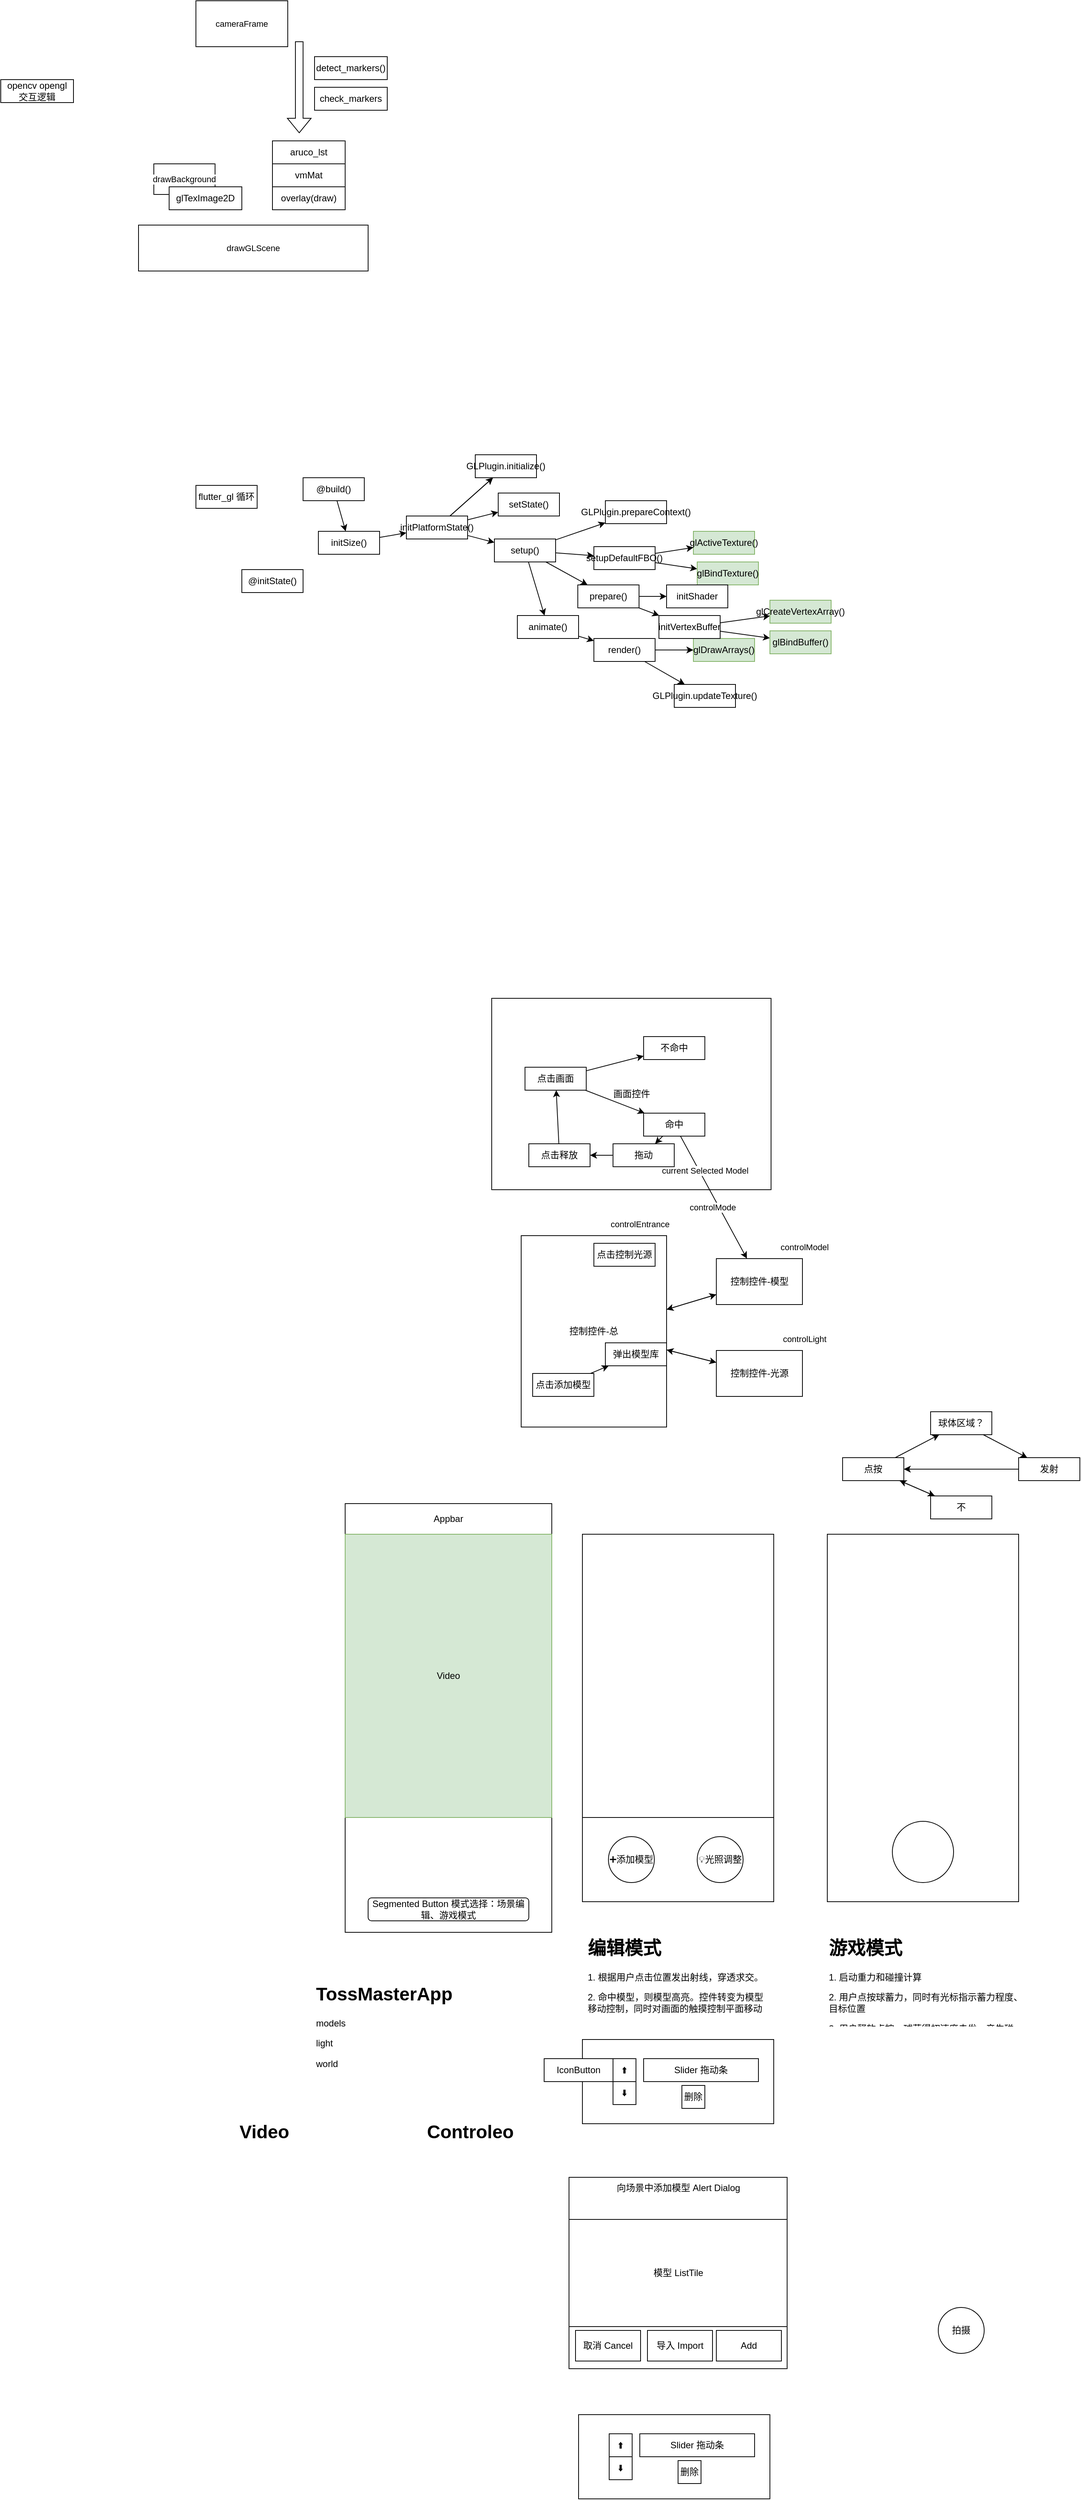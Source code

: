 <mxfile version="25.0.3">
  <diagram name="Page-1" id="HqgWNWfPSfIjUL0e3Rlj">
    <mxGraphModel dx="2718" dy="3300" grid="1" gridSize="10" guides="1" tooltips="1" connect="1" arrows="1" fold="1" page="1" pageScale="1" pageWidth="827" pageHeight="1169" math="0" shadow="0">
      <root>
        <mxCell id="0" />
        <mxCell id="1" parent="0" />
        <mxCell id="Cbs4hJapZdxdlf_WuX9X-62" style="edgeStyle=none;shape=connector;rounded=0;orthogonalLoop=1;jettySize=auto;html=1;strokeColor=default;align=center;verticalAlign=middle;fontFamily=Helvetica;fontSize=11;fontColor=default;labelBackgroundColor=default;endArrow=classic;" parent="1" source="Cbs4hJapZdxdlf_WuX9X-47" target="Cbs4hJapZdxdlf_WuX9X-41" edge="1">
          <mxGeometry relative="1" as="geometry" />
        </mxCell>
        <mxCell id="Cbs4hJapZdxdlf_WuX9X-63" style="edgeStyle=none;shape=connector;rounded=0;orthogonalLoop=1;jettySize=auto;html=1;strokeColor=default;align=center;verticalAlign=middle;fontFamily=Helvetica;fontSize=11;fontColor=default;labelBackgroundColor=default;endArrow=classic;" parent="1" source="Cbs4hJapZdxdlf_WuX9X-47" target="Cbs4hJapZdxdlf_WuX9X-60" edge="1">
          <mxGeometry relative="1" as="geometry" />
        </mxCell>
        <mxCell id="Cbs4hJapZdxdlf_WuX9X-47" value="控制控件-总" style="rounded=0;whiteSpace=wrap;html=1;" parent="1" vertex="1">
          <mxGeometry x="300" y="-140" width="190" height="250" as="geometry" />
        </mxCell>
        <mxCell id="Cbs4hJapZdxdlf_WuX9X-43" value="画面控件" style="rounded=0;whiteSpace=wrap;html=1;" parent="1" vertex="1">
          <mxGeometry x="261.5" y="-450" width="365" height="250" as="geometry" />
        </mxCell>
        <mxCell id="Cbs4hJapZdxdlf_WuX9X-1" value="" style="rounded=0;whiteSpace=wrap;html=1;" parent="1" vertex="1">
          <mxGeometry x="70" y="210" width="270" height="560" as="geometry" />
        </mxCell>
        <mxCell id="Cbs4hJapZdxdlf_WuX9X-2" value="Appbar" style="rounded=0;whiteSpace=wrap;html=1;" parent="1" vertex="1">
          <mxGeometry x="70" y="210" width="270" height="40" as="geometry" />
        </mxCell>
        <mxCell id="Cbs4hJapZdxdlf_WuX9X-3" value="Video" style="rounded=0;whiteSpace=wrap;html=1;fillColor=#d5e8d4;strokeColor=#82b366;" parent="1" vertex="1">
          <mxGeometry x="70" y="250" width="270" height="370" as="geometry" />
        </mxCell>
        <mxCell id="Cbs4hJapZdxdlf_WuX9X-6" value="" style="rounded=0;whiteSpace=wrap;html=1;" parent="1" vertex="1">
          <mxGeometry x="380" y="250" width="250" height="370" as="geometry" />
        </mxCell>
        <mxCell id="Cbs4hJapZdxdlf_WuX9X-8" value="&lt;h1 style=&quot;margin-top: 0px;&quot;&gt;编辑模式&lt;/h1&gt;&lt;p&gt;1. 根据用户点击位置发出射线，穿透求交。&lt;/p&gt;&lt;p&gt;2. 命中模型，则模型高亮。控件转变为模型移动控制，同时对画面的触摸控制平面移动&lt;/p&gt;" style="text;html=1;whiteSpace=wrap;overflow=hidden;rounded=0;" parent="1" vertex="1">
          <mxGeometry x="385" y="770" width="240" height="120" as="geometry" />
        </mxCell>
        <mxCell id="Cbs4hJapZdxdlf_WuX9X-11" value="&lt;h1 style=&quot;margin-top: 0px;&quot;&gt;TossMasterApp&lt;/h1&gt;&lt;p&gt;models&lt;/p&gt;&lt;p&gt;light&lt;/p&gt;&lt;p&gt;world&lt;/p&gt;" style="text;html=1;whiteSpace=wrap;overflow=hidden;rounded=0;" parent="1" vertex="1">
          <mxGeometry x="30" y="830" width="180" height="120" as="geometry" />
        </mxCell>
        <mxCell id="Cbs4hJapZdxdlf_WuX9X-12" value="&lt;h1 style=&quot;margin-top: 0px;&quot;&gt;Video&lt;/h1&gt;&lt;p&gt;&lt;br&gt;&lt;/p&gt;" style="text;html=1;whiteSpace=wrap;overflow=hidden;rounded=0;" parent="1" vertex="1">
          <mxGeometry x="-70" y="1010" width="180" height="120" as="geometry" />
        </mxCell>
        <mxCell id="Cbs4hJapZdxdlf_WuX9X-13" value="&lt;h1 style=&quot;margin-top: 0px;&quot;&gt;Controleo&lt;/h1&gt;&lt;p&gt;&lt;br&gt;&lt;/p&gt;" style="text;html=1;whiteSpace=wrap;overflow=hidden;rounded=0;" parent="1" vertex="1">
          <mxGeometry x="175" y="1010" width="180" height="120" as="geometry" />
        </mxCell>
        <mxCell id="Cbs4hJapZdxdlf_WuX9X-16" value="拍摄" style="ellipse;whiteSpace=wrap;html=1;" parent="1" vertex="1">
          <mxGeometry x="845" y="1260" width="60" height="60" as="geometry" />
        </mxCell>
        <mxCell id="Cbs4hJapZdxdlf_WuX9X-18" value="Segmented Button 模式选择：场景编辑、游戏模式" style="rounded=1;whiteSpace=wrap;html=1;" parent="1" vertex="1">
          <mxGeometry x="100" y="725" width="210" height="30" as="geometry" />
        </mxCell>
        <mxCell id="Cbs4hJapZdxdlf_WuX9X-19" value="" style="rounded=0;whiteSpace=wrap;html=1;" parent="1" vertex="1">
          <mxGeometry x="380" y="620" width="250" height="110" as="geometry" />
        </mxCell>
        <mxCell id="Cbs4hJapZdxdlf_WuX9X-20" value="&lt;h1 style=&quot;margin-top: 0px;&quot;&gt;游戏模式&lt;/h1&gt;&lt;p&gt;1. 启动重力和碰撞计算&lt;/p&gt;&lt;p&gt;2. 用户点按球蓄力，同时有光标指示蓄力程度、目标位置&lt;/p&gt;&lt;p&gt;3. 用户释放点按，球获得初速度击发，产生碰撞。&lt;/p&gt;&lt;p&gt;4. 隔一小段时间后出现新的球。&lt;/p&gt;" style="text;html=1;whiteSpace=wrap;overflow=hidden;rounded=0;" parent="1" vertex="1">
          <mxGeometry x="700" y="770" width="260" height="120" as="geometry" />
        </mxCell>
        <mxCell id="Cbs4hJapZdxdlf_WuX9X-15" value="➕添加模型" style="ellipse;whiteSpace=wrap;html=1;" parent="1" vertex="1">
          <mxGeometry x="414" y="645" width="60" height="60" as="geometry" />
        </mxCell>
        <mxCell id="Cbs4hJapZdxdlf_WuX9X-21" value="💡光照调整" style="ellipse;whiteSpace=wrap;html=1;" parent="1" vertex="1">
          <mxGeometry x="530" y="645" width="60" height="60" as="geometry" />
        </mxCell>
        <mxCell id="Cbs4hJapZdxdlf_WuX9X-26" value="" style="rounded=0;whiteSpace=wrap;html=1;" parent="1" vertex="1">
          <mxGeometry x="380" y="910" width="250" height="110" as="geometry" />
        </mxCell>
        <mxCell id="Cbs4hJapZdxdlf_WuX9X-27" value="⬆️" style="rounded=0;whiteSpace=wrap;html=1;" parent="1" vertex="1">
          <mxGeometry x="420" y="935" width="30" height="30" as="geometry" />
        </mxCell>
        <mxCell id="Cbs4hJapZdxdlf_WuX9X-28" value="⬇️" style="rounded=0;whiteSpace=wrap;html=1;" parent="1" vertex="1">
          <mxGeometry x="420" y="965" width="30" height="30" as="geometry" />
        </mxCell>
        <mxCell id="Cbs4hJapZdxdlf_WuX9X-29" value="Slider 拖动条" style="rounded=0;whiteSpace=wrap;html=1;" parent="1" vertex="1">
          <mxGeometry x="460" y="935" width="150" height="30" as="geometry" />
        </mxCell>
        <mxCell id="Cbs4hJapZdxdlf_WuX9X-30" value="IconButton" style="rounded=0;whiteSpace=wrap;html=1;" parent="1" vertex="1">
          <mxGeometry x="330" y="935" width="90" height="30" as="geometry" />
        </mxCell>
        <mxCell id="Cbs4hJapZdxdlf_WuX9X-35" value="" style="rounded=0;whiteSpace=wrap;html=1;" parent="1" vertex="1">
          <mxGeometry x="700" y="250" width="250" height="480" as="geometry" />
        </mxCell>
        <mxCell id="Cbs4hJapZdxdlf_WuX9X-36" value="" style="ellipse;whiteSpace=wrap;html=1;aspect=fixed;" parent="1" vertex="1">
          <mxGeometry x="785" y="625" width="80" height="80" as="geometry" />
        </mxCell>
        <mxCell id="Cbs4hJapZdxdlf_WuX9X-37" value="点击画面" style="rounded=0;whiteSpace=wrap;html=1;" parent="1" vertex="1">
          <mxGeometry x="305" y="-360" width="80" height="30" as="geometry" />
        </mxCell>
        <mxCell id="Cbs4hJapZdxdlf_WuX9X-59" style="edgeStyle=none;shape=connector;rounded=0;orthogonalLoop=1;jettySize=auto;html=1;strokeColor=default;align=center;verticalAlign=middle;fontFamily=Helvetica;fontSize=11;fontColor=default;labelBackgroundColor=default;endArrow=classic;" parent="1" source="Cbs4hJapZdxdlf_WuX9X-38" target="Cbs4hJapZdxdlf_WuX9X-40" edge="1">
          <mxGeometry relative="1" as="geometry" />
        </mxCell>
        <mxCell id="Cbs4hJapZdxdlf_WuX9X-38" value="点击添加模型" style="rounded=0;whiteSpace=wrap;html=1;" parent="1" vertex="1">
          <mxGeometry x="315" y="40" width="80" height="30" as="geometry" />
        </mxCell>
        <mxCell id="Cbs4hJapZdxdlf_WuX9X-39" value="点击控制光源" style="rounded=0;whiteSpace=wrap;html=1;" parent="1" vertex="1">
          <mxGeometry x="395" y="-130" width="80" height="30" as="geometry" />
        </mxCell>
        <mxCell id="Cbs4hJapZdxdlf_WuX9X-40" value="弹出模型库" style="rounded=0;whiteSpace=wrap;html=1;" parent="1" vertex="1">
          <mxGeometry x="410" width="80" height="30" as="geometry" />
        </mxCell>
        <mxCell id="Cbs4hJapZdxdlf_WuX9X-61" style="edgeStyle=none;shape=connector;rounded=0;orthogonalLoop=1;jettySize=auto;html=1;strokeColor=default;align=center;verticalAlign=middle;fontFamily=Helvetica;fontSize=11;fontColor=default;labelBackgroundColor=default;endArrow=classic;" parent="1" source="Cbs4hJapZdxdlf_WuX9X-41" target="Cbs4hJapZdxdlf_WuX9X-47" edge="1">
          <mxGeometry relative="1" as="geometry" />
        </mxCell>
        <mxCell id="Cbs4hJapZdxdlf_WuX9X-41" value="控制控件-光源" style="rounded=0;whiteSpace=wrap;html=1;" parent="1" vertex="1">
          <mxGeometry x="555" y="10" width="112.5" height="60" as="geometry" />
        </mxCell>
        <mxCell id="Cbs4hJapZdxdlf_WuX9X-42" value="不命中" style="rounded=0;whiteSpace=wrap;html=1;" parent="1" vertex="1">
          <mxGeometry x="460" y="-400" width="80" height="30" as="geometry" />
        </mxCell>
        <mxCell id="Cbs4hJapZdxdlf_WuX9X-65" style="edgeStyle=none;shape=connector;rounded=0;orthogonalLoop=1;jettySize=auto;html=1;strokeColor=default;align=center;verticalAlign=middle;fontFamily=Helvetica;fontSize=11;fontColor=default;labelBackgroundColor=default;endArrow=classic;" parent="1" source="Cbs4hJapZdxdlf_WuX9X-44" target="Cbs4hJapZdxdlf_WuX9X-60" edge="1">
          <mxGeometry relative="1" as="geometry" />
        </mxCell>
        <mxCell id="Cbs4hJapZdxdlf_WuX9X-74" style="edgeStyle=none;shape=connector;rounded=0;orthogonalLoop=1;jettySize=auto;html=1;strokeColor=default;align=center;verticalAlign=middle;fontFamily=Helvetica;fontSize=11;fontColor=default;labelBackgroundColor=default;endArrow=classic;" parent="1" source="Cbs4hJapZdxdlf_WuX9X-44" target="Cbs4hJapZdxdlf_WuX9X-71" edge="1">
          <mxGeometry relative="1" as="geometry" />
        </mxCell>
        <mxCell id="Cbs4hJapZdxdlf_WuX9X-44" value="命中" style="rounded=0;whiteSpace=wrap;html=1;" parent="1" vertex="1">
          <mxGeometry x="460" y="-300" width="80" height="30" as="geometry" />
        </mxCell>
        <mxCell id="Cbs4hJapZdxdlf_WuX9X-45" value="" style="endArrow=classic;html=1;rounded=0;" parent="1" source="Cbs4hJapZdxdlf_WuX9X-37" target="Cbs4hJapZdxdlf_WuX9X-42" edge="1">
          <mxGeometry width="50" height="50" relative="1" as="geometry">
            <mxPoint x="290" y="-100" as="sourcePoint" />
            <mxPoint x="340" y="-150" as="targetPoint" />
          </mxGeometry>
        </mxCell>
        <mxCell id="Cbs4hJapZdxdlf_WuX9X-46" value="" style="endArrow=classic;html=1;rounded=0;" parent="1" source="Cbs4hJapZdxdlf_WuX9X-37" target="Cbs4hJapZdxdlf_WuX9X-44" edge="1">
          <mxGeometry width="50" height="50" relative="1" as="geometry">
            <mxPoint x="397.5" y="-310.32" as="sourcePoint" />
            <mxPoint x="472.5" y="-330.32" as="targetPoint" />
          </mxGeometry>
        </mxCell>
        <mxCell id="Cbs4hJapZdxdlf_WuX9X-48" value="删除" style="rounded=0;whiteSpace=wrap;html=1;" parent="1" vertex="1">
          <mxGeometry x="510" y="970" width="30" height="30" as="geometry" />
        </mxCell>
        <mxCell id="Cbs4hJapZdxdlf_WuX9X-49" value="向场景中添加模型 Alert Dialog" style="rounded=0;whiteSpace=wrap;html=1;verticalAlign=top;" parent="1" vertex="1">
          <mxGeometry x="362.5" y="1090" width="285" height="250" as="geometry" />
        </mxCell>
        <mxCell id="Cbs4hJapZdxdlf_WuX9X-50" value="模型 ListTile" style="rounded=0;whiteSpace=wrap;html=1;" parent="1" vertex="1">
          <mxGeometry x="362.5" y="1145" width="285" height="140" as="geometry" />
        </mxCell>
        <mxCell id="Cbs4hJapZdxdlf_WuX9X-51" value="Add" style="rounded=0;whiteSpace=wrap;html=1;" parent="1" vertex="1">
          <mxGeometry x="555" y="1290" width="85" height="40" as="geometry" />
        </mxCell>
        <mxCell id="Cbs4hJapZdxdlf_WuX9X-52" value="取消 Cancel" style="rounded=0;whiteSpace=wrap;html=1;" parent="1" vertex="1">
          <mxGeometry x="371" y="1290" width="85" height="40" as="geometry" />
        </mxCell>
        <mxCell id="Cbs4hJapZdxdlf_WuX9X-53" value="导入 Import" style="rounded=0;whiteSpace=wrap;html=1;" parent="1" vertex="1">
          <mxGeometry x="465" y="1290" width="85" height="40" as="geometry" />
        </mxCell>
        <mxCell id="Cbs4hJapZdxdlf_WuX9X-54" value="" style="rounded=0;whiteSpace=wrap;html=1;" parent="1" vertex="1">
          <mxGeometry x="375" y="1400" width="250" height="110" as="geometry" />
        </mxCell>
        <mxCell id="Cbs4hJapZdxdlf_WuX9X-55" value="⬆️" style="rounded=0;whiteSpace=wrap;html=1;" parent="1" vertex="1">
          <mxGeometry x="415" y="1425" width="30" height="30" as="geometry" />
        </mxCell>
        <mxCell id="Cbs4hJapZdxdlf_WuX9X-56" value="⬇️" style="rounded=0;whiteSpace=wrap;html=1;" parent="1" vertex="1">
          <mxGeometry x="415" y="1455" width="30" height="30" as="geometry" />
        </mxCell>
        <mxCell id="Cbs4hJapZdxdlf_WuX9X-57" value="Slider 拖动条" style="rounded=0;whiteSpace=wrap;html=1;" parent="1" vertex="1">
          <mxGeometry x="455" y="1425" width="150" height="30" as="geometry" />
        </mxCell>
        <mxCell id="Cbs4hJapZdxdlf_WuX9X-58" value="删除" style="rounded=0;whiteSpace=wrap;html=1;" parent="1" vertex="1">
          <mxGeometry x="505" y="1460" width="30" height="30" as="geometry" />
        </mxCell>
        <mxCell id="Cbs4hJapZdxdlf_WuX9X-64" style="edgeStyle=none;shape=connector;rounded=0;orthogonalLoop=1;jettySize=auto;html=1;strokeColor=default;align=center;verticalAlign=middle;fontFamily=Helvetica;fontSize=11;fontColor=default;labelBackgroundColor=default;endArrow=classic;" parent="1" source="Cbs4hJapZdxdlf_WuX9X-60" target="Cbs4hJapZdxdlf_WuX9X-47" edge="1">
          <mxGeometry relative="1" as="geometry" />
        </mxCell>
        <mxCell id="Cbs4hJapZdxdlf_WuX9X-60" value="控制控件-模型" style="rounded=0;whiteSpace=wrap;html=1;" parent="1" vertex="1">
          <mxGeometry x="555" y="-110" width="112.5" height="60" as="geometry" />
        </mxCell>
        <mxCell id="Cbs4hJapZdxdlf_WuX9X-66" value="current Selected Model" style="text;html=1;align=center;verticalAlign=middle;resizable=0;points=[];autosize=1;strokeColor=none;fillColor=none;fontFamily=Helvetica;fontSize=11;fontColor=default;labelBackgroundColor=default;" parent="1" vertex="1">
          <mxGeometry x="470" y="-240" width="140" height="30" as="geometry" />
        </mxCell>
        <mxCell id="Cbs4hJapZdxdlf_WuX9X-67" value="controlMode" style="text;html=1;align=center;verticalAlign=middle;resizable=0;points=[];autosize=1;strokeColor=none;fillColor=none;fontFamily=Helvetica;fontSize=11;fontColor=default;labelBackgroundColor=default;" parent="1" vertex="1">
          <mxGeometry x="510" y="-192" width="80" height="30" as="geometry" />
        </mxCell>
        <mxCell id="Cbs4hJapZdxdlf_WuX9X-68" value="controlModel" style="text;html=1;align=center;verticalAlign=middle;resizable=0;points=[];autosize=1;strokeColor=none;fillColor=none;fontFamily=Helvetica;fontSize=11;fontColor=default;labelBackgroundColor=default;" parent="1" vertex="1">
          <mxGeometry x="625" y="-140" width="90" height="30" as="geometry" />
        </mxCell>
        <mxCell id="Cbs4hJapZdxdlf_WuX9X-69" value="controlLight" style="text;html=1;align=center;verticalAlign=middle;resizable=0;points=[];autosize=1;strokeColor=none;fillColor=none;fontFamily=Helvetica;fontSize=11;fontColor=default;labelBackgroundColor=default;" parent="1" vertex="1">
          <mxGeometry x="630" y="-20" width="80" height="30" as="geometry" />
        </mxCell>
        <mxCell id="Cbs4hJapZdxdlf_WuX9X-70" value="controlEntrance" style="text;html=1;align=center;verticalAlign=middle;resizable=0;points=[];autosize=1;strokeColor=none;fillColor=none;fontFamily=Helvetica;fontSize=11;fontColor=default;labelBackgroundColor=default;" parent="1" vertex="1">
          <mxGeometry x="405" y="-170" width="100" height="30" as="geometry" />
        </mxCell>
        <mxCell id="Cbs4hJapZdxdlf_WuX9X-75" style="edgeStyle=none;shape=connector;rounded=0;orthogonalLoop=1;jettySize=auto;html=1;strokeColor=default;align=center;verticalAlign=middle;fontFamily=Helvetica;fontSize=11;fontColor=default;labelBackgroundColor=default;endArrow=classic;" parent="1" source="Cbs4hJapZdxdlf_WuX9X-71" target="Cbs4hJapZdxdlf_WuX9X-72" edge="1">
          <mxGeometry relative="1" as="geometry" />
        </mxCell>
        <mxCell id="Cbs4hJapZdxdlf_WuX9X-71" value="拖动" style="rounded=0;whiteSpace=wrap;html=1;" parent="1" vertex="1">
          <mxGeometry x="420" y="-260" width="80" height="30" as="geometry" />
        </mxCell>
        <mxCell id="Cbs4hJapZdxdlf_WuX9X-73" style="edgeStyle=none;shape=connector;rounded=0;orthogonalLoop=1;jettySize=auto;html=1;strokeColor=default;align=center;verticalAlign=middle;fontFamily=Helvetica;fontSize=11;fontColor=default;labelBackgroundColor=default;endArrow=classic;" parent="1" source="Cbs4hJapZdxdlf_WuX9X-72" target="Cbs4hJapZdxdlf_WuX9X-37" edge="1">
          <mxGeometry relative="1" as="geometry" />
        </mxCell>
        <mxCell id="Cbs4hJapZdxdlf_WuX9X-72" value="点击释放" style="rounded=0;whiteSpace=wrap;html=1;" parent="1" vertex="1">
          <mxGeometry x="310" y="-260" width="80" height="30" as="geometry" />
        </mxCell>
        <mxCell id="Cbs4hJapZdxdlf_WuX9X-82" style="edgeStyle=none;shape=connector;rounded=0;orthogonalLoop=1;jettySize=auto;html=1;strokeColor=default;align=center;verticalAlign=middle;fontFamily=Helvetica;fontSize=11;fontColor=default;labelBackgroundColor=default;endArrow=classic;" parent="1" source="Cbs4hJapZdxdlf_WuX9X-76" target="Cbs4hJapZdxdlf_WuX9X-80" edge="1">
          <mxGeometry relative="1" as="geometry" />
        </mxCell>
        <mxCell id="Cbs4hJapZdxdlf_WuX9X-84" style="edgeStyle=none;shape=connector;rounded=0;orthogonalLoop=1;jettySize=auto;html=1;strokeColor=default;align=center;verticalAlign=middle;fontFamily=Helvetica;fontSize=11;fontColor=default;labelBackgroundColor=default;endArrow=classic;" parent="1" source="Cbs4hJapZdxdlf_WuX9X-76" target="Cbs4hJapZdxdlf_WuX9X-78" edge="1">
          <mxGeometry relative="1" as="geometry" />
        </mxCell>
        <mxCell id="Cbs4hJapZdxdlf_WuX9X-76" value="点按" style="rounded=0;whiteSpace=wrap;html=1;" parent="1" vertex="1">
          <mxGeometry x="720" y="150" width="80" height="30" as="geometry" />
        </mxCell>
        <mxCell id="Cbs4hJapZdxdlf_WuX9X-86" style="edgeStyle=none;shape=connector;rounded=0;orthogonalLoop=1;jettySize=auto;html=1;strokeColor=default;align=center;verticalAlign=middle;fontFamily=Helvetica;fontSize=11;fontColor=default;labelBackgroundColor=default;endArrow=classic;" parent="1" source="Cbs4hJapZdxdlf_WuX9X-77" target="Cbs4hJapZdxdlf_WuX9X-76" edge="1">
          <mxGeometry relative="1" as="geometry" />
        </mxCell>
        <mxCell id="Cbs4hJapZdxdlf_WuX9X-77" value="发射" style="rounded=0;whiteSpace=wrap;html=1;" parent="1" vertex="1">
          <mxGeometry x="950" y="150" width="80" height="30" as="geometry" />
        </mxCell>
        <mxCell id="Cbs4hJapZdxdlf_WuX9X-85" style="edgeStyle=none;shape=connector;rounded=0;orthogonalLoop=1;jettySize=auto;html=1;strokeColor=default;align=center;verticalAlign=middle;fontFamily=Helvetica;fontSize=11;fontColor=default;labelBackgroundColor=default;endArrow=classic;" parent="1" source="Cbs4hJapZdxdlf_WuX9X-78" target="Cbs4hJapZdxdlf_WuX9X-77" edge="1">
          <mxGeometry relative="1" as="geometry" />
        </mxCell>
        <mxCell id="Cbs4hJapZdxdlf_WuX9X-78" value="球体区域？" style="rounded=0;whiteSpace=wrap;html=1;" parent="1" vertex="1">
          <mxGeometry x="835" y="90" width="80" height="30" as="geometry" />
        </mxCell>
        <mxCell id="Cbs4hJapZdxdlf_WuX9X-81" style="edgeStyle=none;shape=connector;rounded=0;orthogonalLoop=1;jettySize=auto;html=1;strokeColor=default;align=center;verticalAlign=middle;fontFamily=Helvetica;fontSize=11;fontColor=default;labelBackgroundColor=default;endArrow=classic;" parent="1" source="Cbs4hJapZdxdlf_WuX9X-80" target="Cbs4hJapZdxdlf_WuX9X-76" edge="1">
          <mxGeometry relative="1" as="geometry" />
        </mxCell>
        <mxCell id="Cbs4hJapZdxdlf_WuX9X-80" value="不" style="rounded=0;whiteSpace=wrap;html=1;" parent="1" vertex="1">
          <mxGeometry x="835" y="200" width="80" height="30" as="geometry" />
        </mxCell>
        <mxCell id="HZhgb4dsmGmE85lwgRuh-1" value="flutter_gl 循环" style="rounded=0;whiteSpace=wrap;html=1;" parent="1" vertex="1">
          <mxGeometry x="-125" y="-1120" width="80" height="30" as="geometry" />
        </mxCell>
        <mxCell id="HZhgb4dsmGmE85lwgRuh-2" value="@initState()" style="rounded=0;whiteSpace=wrap;html=1;" parent="1" vertex="1">
          <mxGeometry x="-65" y="-1010" width="80" height="30" as="geometry" />
        </mxCell>
        <mxCell id="HZhgb4dsmGmE85lwgRuh-3" value="@build()" style="rounded=0;whiteSpace=wrap;html=1;" parent="1" vertex="1">
          <mxGeometry x="15" y="-1130" width="80" height="30" as="geometry" />
        </mxCell>
        <mxCell id="HZhgb4dsmGmE85lwgRuh-8" style="edgeStyle=none;shape=connector;rounded=0;orthogonalLoop=1;jettySize=auto;html=1;strokeColor=default;align=center;verticalAlign=middle;fontFamily=Helvetica;fontSize=11;fontColor=default;labelBackgroundColor=default;endArrow=classic;" parent="1" source="HZhgb4dsmGmE85lwgRuh-4" target="HZhgb4dsmGmE85lwgRuh-7" edge="1">
          <mxGeometry relative="1" as="geometry" />
        </mxCell>
        <mxCell id="HZhgb4dsmGmE85lwgRuh-4" value="initSize()" style="rounded=0;whiteSpace=wrap;html=1;" parent="1" vertex="1">
          <mxGeometry x="35" y="-1060" width="80" height="30" as="geometry" />
        </mxCell>
        <mxCell id="HZhgb4dsmGmE85lwgRuh-6" value="" style="endArrow=classic;html=1;rounded=0;" parent="1" source="HZhgb4dsmGmE85lwgRuh-3" target="HZhgb4dsmGmE85lwgRuh-4" edge="1">
          <mxGeometry width="50" height="50" relative="1" as="geometry">
            <mxPoint x="-85" y="-900" as="sourcePoint" />
            <mxPoint x="-35" y="-950" as="targetPoint" />
          </mxGeometry>
        </mxCell>
        <mxCell id="HZhgb4dsmGmE85lwgRuh-10" style="edgeStyle=none;shape=connector;rounded=0;orthogonalLoop=1;jettySize=auto;html=1;strokeColor=default;align=center;verticalAlign=middle;fontFamily=Helvetica;fontSize=11;fontColor=default;labelBackgroundColor=default;endArrow=classic;" parent="1" source="HZhgb4dsmGmE85lwgRuh-7" target="HZhgb4dsmGmE85lwgRuh-9" edge="1">
          <mxGeometry relative="1" as="geometry" />
        </mxCell>
        <mxCell id="HZhgb4dsmGmE85lwgRuh-11" value="" style="edgeStyle=none;shape=connector;rounded=0;orthogonalLoop=1;jettySize=auto;html=1;strokeColor=default;align=center;verticalAlign=middle;fontFamily=Helvetica;fontSize=11;fontColor=default;labelBackgroundColor=default;endArrow=classic;" parent="1" source="HZhgb4dsmGmE85lwgRuh-7" target="HZhgb4dsmGmE85lwgRuh-9" edge="1">
          <mxGeometry relative="1" as="geometry" />
        </mxCell>
        <mxCell id="HZhgb4dsmGmE85lwgRuh-13" style="edgeStyle=none;shape=connector;rounded=0;orthogonalLoop=1;jettySize=auto;html=1;strokeColor=default;align=center;verticalAlign=middle;fontFamily=Helvetica;fontSize=11;fontColor=default;labelBackgroundColor=default;endArrow=classic;" parent="1" source="HZhgb4dsmGmE85lwgRuh-7" target="HZhgb4dsmGmE85lwgRuh-12" edge="1">
          <mxGeometry relative="1" as="geometry" />
        </mxCell>
        <mxCell id="HZhgb4dsmGmE85lwgRuh-15" style="edgeStyle=none;shape=connector;rounded=0;orthogonalLoop=1;jettySize=auto;html=1;strokeColor=default;align=center;verticalAlign=middle;fontFamily=Helvetica;fontSize=11;fontColor=default;labelBackgroundColor=default;endArrow=classic;" parent="1" source="HZhgb4dsmGmE85lwgRuh-7" target="HZhgb4dsmGmE85lwgRuh-14" edge="1">
          <mxGeometry relative="1" as="geometry" />
        </mxCell>
        <mxCell id="HZhgb4dsmGmE85lwgRuh-7" value="initPlatformState()" style="rounded=0;whiteSpace=wrap;html=1;" parent="1" vertex="1">
          <mxGeometry x="150" y="-1080" width="80" height="30" as="geometry" />
        </mxCell>
        <mxCell id="HZhgb4dsmGmE85lwgRuh-9" value="GLPlugin.initialize()" style="rounded=0;whiteSpace=wrap;html=1;" parent="1" vertex="1">
          <mxGeometry x="240" y="-1160" width="80" height="30" as="geometry" />
        </mxCell>
        <mxCell id="HZhgb4dsmGmE85lwgRuh-12" value="setState()" style="rounded=0;whiteSpace=wrap;html=1;" parent="1" vertex="1">
          <mxGeometry x="270" y="-1110" width="80" height="30" as="geometry" />
        </mxCell>
        <mxCell id="HZhgb4dsmGmE85lwgRuh-18" style="edgeStyle=none;shape=connector;rounded=0;orthogonalLoop=1;jettySize=auto;html=1;strokeColor=default;align=center;verticalAlign=middle;fontFamily=Helvetica;fontSize=11;fontColor=default;labelBackgroundColor=default;endArrow=classic;" parent="1" source="HZhgb4dsmGmE85lwgRuh-14" target="HZhgb4dsmGmE85lwgRuh-17" edge="1">
          <mxGeometry relative="1" as="geometry" />
        </mxCell>
        <mxCell id="HZhgb4dsmGmE85lwgRuh-19" style="edgeStyle=none;shape=connector;rounded=0;orthogonalLoop=1;jettySize=auto;html=1;strokeColor=default;align=center;verticalAlign=middle;fontFamily=Helvetica;fontSize=11;fontColor=default;labelBackgroundColor=default;endArrow=classic;" parent="1" source="HZhgb4dsmGmE85lwgRuh-14" target="HZhgb4dsmGmE85lwgRuh-16" edge="1">
          <mxGeometry relative="1" as="geometry" />
        </mxCell>
        <mxCell id="HZhgb4dsmGmE85lwgRuh-22" style="edgeStyle=none;shape=connector;rounded=0;orthogonalLoop=1;jettySize=auto;html=1;strokeColor=default;align=center;verticalAlign=middle;fontFamily=Helvetica;fontSize=11;fontColor=default;labelBackgroundColor=default;endArrow=classic;" parent="1" source="HZhgb4dsmGmE85lwgRuh-14" target="HZhgb4dsmGmE85lwgRuh-20" edge="1">
          <mxGeometry relative="1" as="geometry" />
        </mxCell>
        <mxCell id="HZhgb4dsmGmE85lwgRuh-14" value="setup()" style="rounded=0;whiteSpace=wrap;html=1;" parent="1" vertex="1">
          <mxGeometry x="265" y="-1050" width="80" height="30" as="geometry" />
        </mxCell>
        <mxCell id="HZhgb4dsmGmE85lwgRuh-27" style="edgeStyle=none;shape=connector;rounded=0;orthogonalLoop=1;jettySize=auto;html=1;strokeColor=default;align=center;verticalAlign=middle;fontFamily=Helvetica;fontSize=11;fontColor=default;labelBackgroundColor=default;endArrow=classic;" parent="1" source="HZhgb4dsmGmE85lwgRuh-16" target="HZhgb4dsmGmE85lwgRuh-26" edge="1">
          <mxGeometry relative="1" as="geometry" />
        </mxCell>
        <mxCell id="HZhgb4dsmGmE85lwgRuh-30" style="edgeStyle=none;shape=connector;rounded=0;orthogonalLoop=1;jettySize=auto;html=1;strokeColor=default;align=center;verticalAlign=middle;fontFamily=Helvetica;fontSize=11;fontColor=default;labelBackgroundColor=default;endArrow=classic;" parent="1" source="HZhgb4dsmGmE85lwgRuh-16" target="HZhgb4dsmGmE85lwgRuh-29" edge="1">
          <mxGeometry relative="1" as="geometry" />
        </mxCell>
        <mxCell id="HZhgb4dsmGmE85lwgRuh-16" value="setupDefaultFBO()" style="rounded=0;whiteSpace=wrap;html=1;" parent="1" vertex="1">
          <mxGeometry x="395" y="-1040" width="80" height="30" as="geometry" />
        </mxCell>
        <mxCell id="HZhgb4dsmGmE85lwgRuh-17" value="GLPlugin.prepareContext()" style="rounded=0;whiteSpace=wrap;html=1;" parent="1" vertex="1">
          <mxGeometry x="410" y="-1100" width="80" height="30" as="geometry" />
        </mxCell>
        <mxCell id="HZhgb4dsmGmE85lwgRuh-37" style="edgeStyle=none;shape=connector;rounded=0;orthogonalLoop=1;jettySize=auto;html=1;strokeColor=default;align=center;verticalAlign=middle;fontFamily=Helvetica;fontSize=11;fontColor=default;labelBackgroundColor=default;endArrow=classic;" parent="1" source="HZhgb4dsmGmE85lwgRuh-20" target="HZhgb4dsmGmE85lwgRuh-34" edge="1">
          <mxGeometry relative="1" as="geometry" />
        </mxCell>
        <mxCell id="HZhgb4dsmGmE85lwgRuh-38" style="edgeStyle=none;shape=connector;rounded=0;orthogonalLoop=1;jettySize=auto;html=1;strokeColor=default;align=center;verticalAlign=middle;fontFamily=Helvetica;fontSize=11;fontColor=default;labelBackgroundColor=default;endArrow=classic;" parent="1" source="HZhgb4dsmGmE85lwgRuh-20" target="HZhgb4dsmGmE85lwgRuh-36" edge="1">
          <mxGeometry relative="1" as="geometry" />
        </mxCell>
        <mxCell id="HZhgb4dsmGmE85lwgRuh-20" value="prepare()" style="rounded=0;whiteSpace=wrap;html=1;" parent="1" vertex="1">
          <mxGeometry x="374" y="-990" width="80" height="30" as="geometry" />
        </mxCell>
        <mxCell id="HZhgb4dsmGmE85lwgRuh-25" style="edgeStyle=none;shape=connector;rounded=0;orthogonalLoop=1;jettySize=auto;html=1;strokeColor=default;align=center;verticalAlign=middle;fontFamily=Helvetica;fontSize=11;fontColor=default;labelBackgroundColor=default;endArrow=classic;" parent="1" source="HZhgb4dsmGmE85lwgRuh-21" target="HZhgb4dsmGmE85lwgRuh-24" edge="1">
          <mxGeometry relative="1" as="geometry" />
        </mxCell>
        <mxCell id="HZhgb4dsmGmE85lwgRuh-21" value="animate()" style="rounded=0;whiteSpace=wrap;html=1;" parent="1" vertex="1">
          <mxGeometry x="295" y="-950" width="80" height="30" as="geometry" />
        </mxCell>
        <mxCell id="HZhgb4dsmGmE85lwgRuh-23" style="edgeStyle=none;shape=connector;rounded=0;orthogonalLoop=1;jettySize=auto;html=1;strokeColor=default;align=center;verticalAlign=middle;fontFamily=Helvetica;fontSize=11;fontColor=default;labelBackgroundColor=default;endArrow=classic;" parent="1" source="HZhgb4dsmGmE85lwgRuh-14" target="HZhgb4dsmGmE85lwgRuh-21" edge="1">
          <mxGeometry relative="1" as="geometry" />
        </mxCell>
        <mxCell id="HZhgb4dsmGmE85lwgRuh-31" style="edgeStyle=none;shape=connector;rounded=0;orthogonalLoop=1;jettySize=auto;html=1;strokeColor=default;align=center;verticalAlign=middle;fontFamily=Helvetica;fontSize=11;fontColor=default;labelBackgroundColor=default;endArrow=classic;" parent="1" source="HZhgb4dsmGmE85lwgRuh-24" target="HZhgb4dsmGmE85lwgRuh-28" edge="1">
          <mxGeometry relative="1" as="geometry" />
        </mxCell>
        <mxCell id="HZhgb4dsmGmE85lwgRuh-33" style="edgeStyle=none;shape=connector;rounded=0;orthogonalLoop=1;jettySize=auto;html=1;strokeColor=default;align=center;verticalAlign=middle;fontFamily=Helvetica;fontSize=11;fontColor=default;labelBackgroundColor=default;endArrow=classic;" parent="1" source="HZhgb4dsmGmE85lwgRuh-24" target="HZhgb4dsmGmE85lwgRuh-32" edge="1">
          <mxGeometry relative="1" as="geometry" />
        </mxCell>
        <mxCell id="HZhgb4dsmGmE85lwgRuh-24" value="render()" style="rounded=0;whiteSpace=wrap;html=1;" parent="1" vertex="1">
          <mxGeometry x="395" y="-920" width="80" height="30" as="geometry" />
        </mxCell>
        <mxCell id="HZhgb4dsmGmE85lwgRuh-26" value="glActiveTexture()" style="rounded=0;whiteSpace=wrap;html=1;fillColor=#d5e8d4;strokeColor=#82b366;" parent="1" vertex="1">
          <mxGeometry x="525" y="-1060" width="80" height="30" as="geometry" />
        </mxCell>
        <mxCell id="HZhgb4dsmGmE85lwgRuh-28" value="glDrawArrays()" style="rounded=0;whiteSpace=wrap;html=1;fillColor=#d5e8d4;strokeColor=#82b366;" parent="1" vertex="1">
          <mxGeometry x="525" y="-920" width="80" height="30" as="geometry" />
        </mxCell>
        <mxCell id="HZhgb4dsmGmE85lwgRuh-29" value="glBindTexture()" style="rounded=0;whiteSpace=wrap;html=1;fillColor=#d5e8d4;strokeColor=#82b366;" parent="1" vertex="1">
          <mxGeometry x="530" y="-1020" width="80" height="30" as="geometry" />
        </mxCell>
        <mxCell id="HZhgb4dsmGmE85lwgRuh-32" value="GLPlugin.updateTexture()" style="rounded=0;whiteSpace=wrap;html=1;" parent="1" vertex="1">
          <mxGeometry x="500" y="-860" width="80" height="30" as="geometry" />
        </mxCell>
        <mxCell id="HZhgb4dsmGmE85lwgRuh-34" value="initShader" style="rounded=0;whiteSpace=wrap;html=1;" parent="1" vertex="1">
          <mxGeometry x="490" y="-990" width="80" height="30" as="geometry" />
        </mxCell>
        <mxCell id="HZhgb4dsmGmE85lwgRuh-41" style="edgeStyle=none;shape=connector;rounded=0;orthogonalLoop=1;jettySize=auto;html=1;strokeColor=default;align=center;verticalAlign=middle;fontFamily=Helvetica;fontSize=11;fontColor=default;labelBackgroundColor=default;endArrow=classic;" parent="1" source="HZhgb4dsmGmE85lwgRuh-36" target="HZhgb4dsmGmE85lwgRuh-40" edge="1">
          <mxGeometry relative="1" as="geometry" />
        </mxCell>
        <mxCell id="HZhgb4dsmGmE85lwgRuh-43" style="edgeStyle=none;shape=connector;rounded=0;orthogonalLoop=1;jettySize=auto;html=1;strokeColor=default;align=center;verticalAlign=middle;fontFamily=Helvetica;fontSize=11;fontColor=default;labelBackgroundColor=default;endArrow=classic;" parent="1" source="HZhgb4dsmGmE85lwgRuh-36" target="HZhgb4dsmGmE85lwgRuh-42" edge="1">
          <mxGeometry relative="1" as="geometry" />
        </mxCell>
        <mxCell id="HZhgb4dsmGmE85lwgRuh-36" value="initVertexBuffer" style="rounded=0;whiteSpace=wrap;html=1;" parent="1" vertex="1">
          <mxGeometry x="480" y="-950" width="80" height="30" as="geometry" />
        </mxCell>
        <mxCell id="HZhgb4dsmGmE85lwgRuh-40" value="glCreateVertexArray()" style="rounded=0;whiteSpace=wrap;html=1;fillColor=#d5e8d4;strokeColor=#82b366;" parent="1" vertex="1">
          <mxGeometry x="625" y="-970" width="80" height="30" as="geometry" />
        </mxCell>
        <mxCell id="HZhgb4dsmGmE85lwgRuh-42" value="glBindBuffer()" style="rounded=0;whiteSpace=wrap;html=1;fillColor=#d5e8d4;strokeColor=#82b366;" parent="1" vertex="1">
          <mxGeometry x="625" y="-930" width="80" height="30" as="geometry" />
        </mxCell>
        <mxCell id="HZhgb4dsmGmE85lwgRuh-44" value="opencv opengl 交互逻辑" style="rounded=0;whiteSpace=wrap;html=1;" parent="1" vertex="1">
          <mxGeometry x="-380" y="-1650" width="95" height="30" as="geometry" />
        </mxCell>
        <mxCell id="HZhgb4dsmGmE85lwgRuh-45" value="detect_markers()" style="rounded=0;whiteSpace=wrap;html=1;" parent="1" vertex="1">
          <mxGeometry x="30" y="-1680" width="95" height="30" as="geometry" />
        </mxCell>
        <mxCell id="HZhgb4dsmGmE85lwgRuh-47" value="check_markers" style="rounded=0;whiteSpace=wrap;html=1;" parent="1" vertex="1">
          <mxGeometry x="30" y="-1640" width="95" height="30" as="geometry" />
        </mxCell>
        <mxCell id="HZhgb4dsmGmE85lwgRuh-48" value="" style="shape=flexArrow;endArrow=classic;html=1;rounded=0;strokeColor=default;align=center;verticalAlign=middle;fontFamily=Helvetica;fontSize=11;fontColor=default;labelBackgroundColor=default;" parent="1" edge="1">
          <mxGeometry width="50" height="50" relative="1" as="geometry">
            <mxPoint x="10" y="-1700" as="sourcePoint" />
            <mxPoint x="10" y="-1580" as="targetPoint" />
          </mxGeometry>
        </mxCell>
        <mxCell id="HZhgb4dsmGmE85lwgRuh-49" value="overlay(draw)" style="rounded=0;whiteSpace=wrap;html=1;" parent="1" vertex="1">
          <mxGeometry x="-25" y="-1510" width="95" height="30" as="geometry" />
        </mxCell>
        <mxCell id="HZhgb4dsmGmE85lwgRuh-50" value="cameraFrame" style="rounded=0;whiteSpace=wrap;html=1;fontFamily=Helvetica;fontSize=11;fontColor=default;labelBackgroundColor=default;" parent="1" vertex="1">
          <mxGeometry x="-125" y="-1753" width="120" height="60" as="geometry" />
        </mxCell>
        <mxCell id="HZhgb4dsmGmE85lwgRuh-51" value="drawBackground" style="rounded=0;whiteSpace=wrap;html=1;fontFamily=Helvetica;fontSize=11;fontColor=default;labelBackgroundColor=default;" parent="1" vertex="1">
          <mxGeometry x="-180" y="-1540" width="80" height="40" as="geometry" />
        </mxCell>
        <mxCell id="HZhgb4dsmGmE85lwgRuh-52" value="aruco_lst" style="rounded=0;whiteSpace=wrap;html=1;" parent="1" vertex="1">
          <mxGeometry x="-25" y="-1570" width="95" height="30" as="geometry" />
        </mxCell>
        <mxCell id="HZhgb4dsmGmE85lwgRuh-53" value="vmMat" style="rounded=0;whiteSpace=wrap;html=1;" parent="1" vertex="1">
          <mxGeometry x="-25" y="-1540" width="95" height="30" as="geometry" />
        </mxCell>
        <mxCell id="HZhgb4dsmGmE85lwgRuh-54" value="glTexImage2D" style="rounded=0;whiteSpace=wrap;html=1;" parent="1" vertex="1">
          <mxGeometry x="-160" y="-1510" width="95" height="30" as="geometry" />
        </mxCell>
        <mxCell id="HZhgb4dsmGmE85lwgRuh-55" value="drawGLScene" style="rounded=0;whiteSpace=wrap;html=1;fontFamily=Helvetica;fontSize=11;fontColor=default;labelBackgroundColor=default;" parent="1" vertex="1">
          <mxGeometry x="-200" y="-1460" width="300" height="60" as="geometry" />
        </mxCell>
      </root>
    </mxGraphModel>
  </diagram>
</mxfile>

